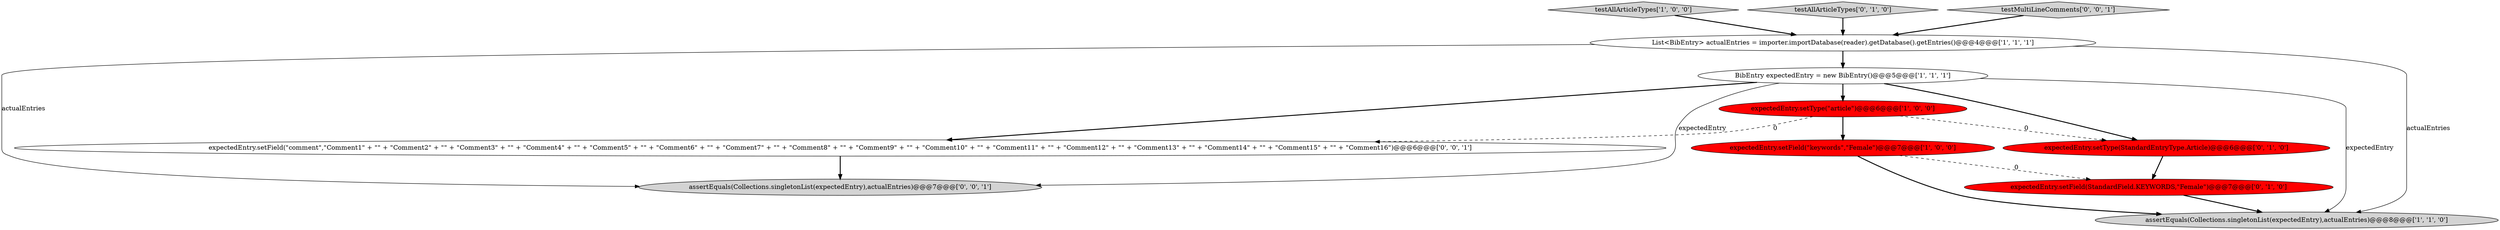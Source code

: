 digraph {
4 [style = filled, label = "testAllArticleTypes['1', '0', '0']", fillcolor = lightgray, shape = diamond image = "AAA0AAABBB1BBB"];
6 [style = filled, label = "testAllArticleTypes['0', '1', '0']", fillcolor = lightgray, shape = diamond image = "AAA0AAABBB2BBB"];
9 [style = filled, label = "assertEquals(Collections.singletonList(expectedEntry),actualEntries)@@@7@@@['0', '0', '1']", fillcolor = lightgray, shape = ellipse image = "AAA0AAABBB3BBB"];
3 [style = filled, label = "expectedEntry.setField(\"keywords\",\"Female\")@@@7@@@['1', '0', '0']", fillcolor = red, shape = ellipse image = "AAA1AAABBB1BBB"];
7 [style = filled, label = "expectedEntry.setType(StandardEntryType.Article)@@@6@@@['0', '1', '0']", fillcolor = red, shape = ellipse image = "AAA1AAABBB2BBB"];
11 [style = filled, label = "expectedEntry.setField(\"comment\",\"Comment1\" + \"\" + \"Comment2\" + \"\" + \"Comment3\" + \"\" + \"Comment4\" + \"\" + \"Comment5\" + \"\" + \"Comment6\" + \"\" + \"Comment7\" + \"\" + \"Comment8\" + \"\" + \"Comment9\" + \"\" + \"Comment10\" + \"\" + \"Comment11\" + \"\" + \"Comment12\" + \"\" + \"Comment13\" + \"\" + \"Comment14\" + \"\" + \"Comment15\" + \"\" + \"Comment16\")@@@6@@@['0', '0', '1']", fillcolor = white, shape = ellipse image = "AAA0AAABBB3BBB"];
0 [style = filled, label = "List<BibEntry> actualEntries = importer.importDatabase(reader).getDatabase().getEntries()@@@4@@@['1', '1', '1']", fillcolor = white, shape = ellipse image = "AAA0AAABBB1BBB"];
8 [style = filled, label = "expectedEntry.setField(StandardField.KEYWORDS,\"Female\")@@@7@@@['0', '1', '0']", fillcolor = red, shape = ellipse image = "AAA1AAABBB2BBB"];
10 [style = filled, label = "testMultiLineComments['0', '0', '1']", fillcolor = lightgray, shape = diamond image = "AAA0AAABBB3BBB"];
2 [style = filled, label = "expectedEntry.setType(\"article\")@@@6@@@['1', '0', '0']", fillcolor = red, shape = ellipse image = "AAA1AAABBB1BBB"];
5 [style = filled, label = "BibEntry expectedEntry = new BibEntry()@@@5@@@['1', '1', '1']", fillcolor = white, shape = ellipse image = "AAA0AAABBB1BBB"];
1 [style = filled, label = "assertEquals(Collections.singletonList(expectedEntry),actualEntries)@@@8@@@['1', '1', '0']", fillcolor = lightgray, shape = ellipse image = "AAA0AAABBB1BBB"];
8->1 [style = bold, label=""];
5->7 [style = bold, label=""];
3->8 [style = dashed, label="0"];
2->11 [style = dashed, label="0"];
5->2 [style = bold, label=""];
5->11 [style = bold, label=""];
0->9 [style = solid, label="actualEntries"];
6->0 [style = bold, label=""];
0->1 [style = solid, label="actualEntries"];
5->1 [style = solid, label="expectedEntry"];
5->9 [style = solid, label="expectedEntry"];
3->1 [style = bold, label=""];
2->7 [style = dashed, label="0"];
7->8 [style = bold, label=""];
11->9 [style = bold, label=""];
10->0 [style = bold, label=""];
2->3 [style = bold, label=""];
4->0 [style = bold, label=""];
0->5 [style = bold, label=""];
}
